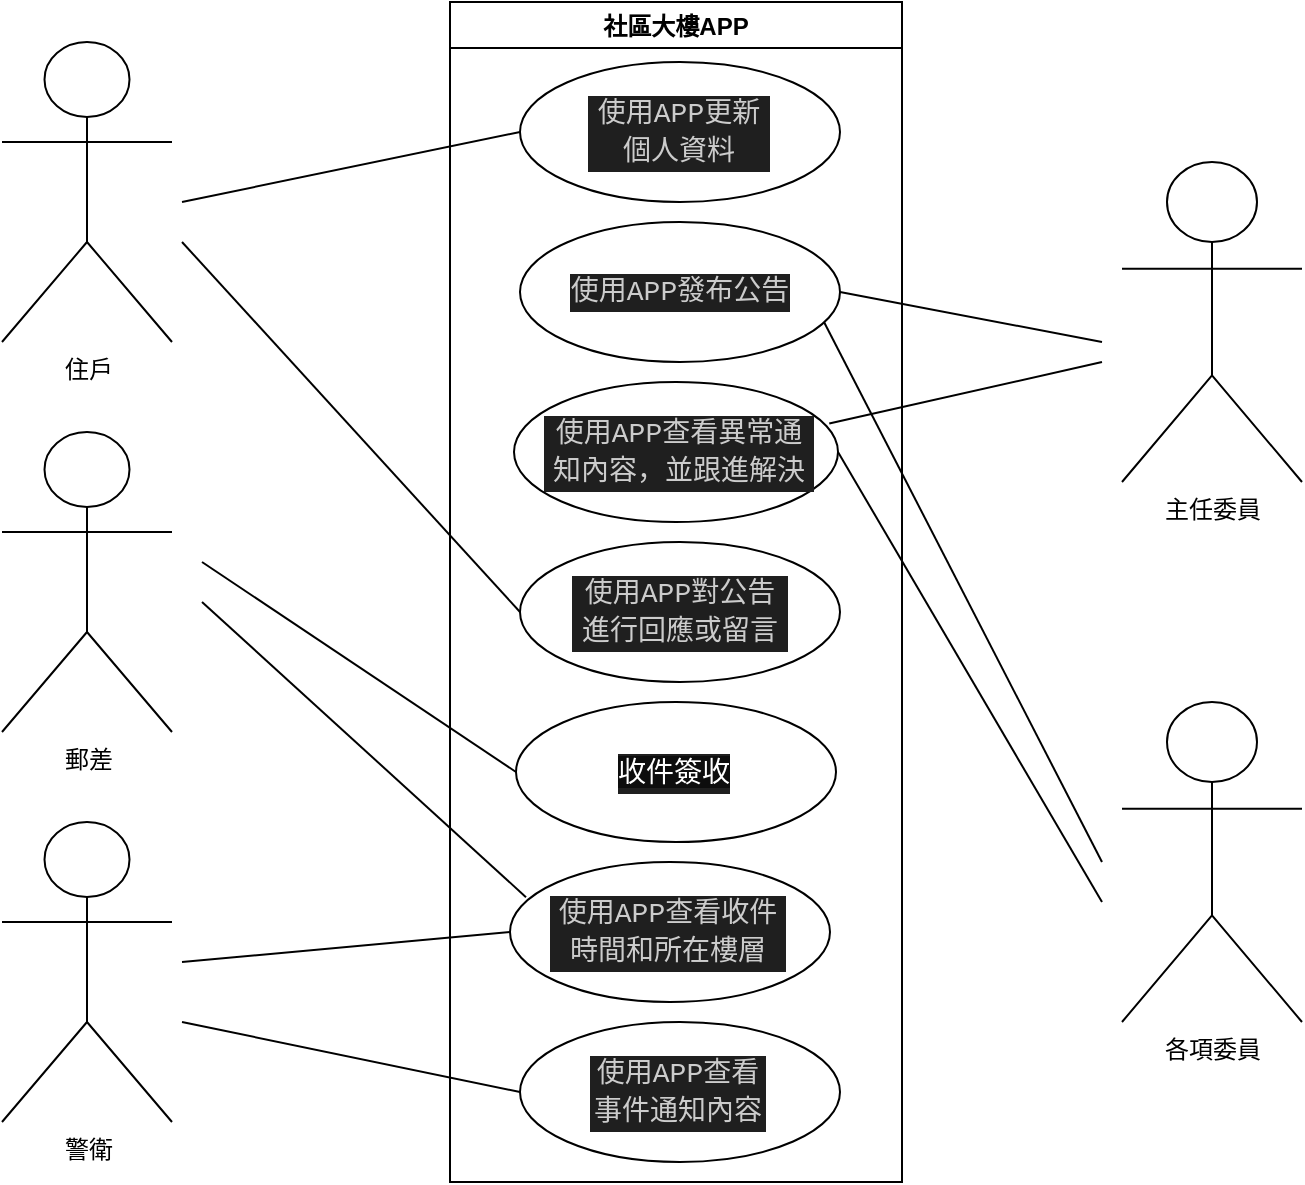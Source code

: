 <mxfile>
    <diagram id="Tj_GUjel6axOUOCsZQwP" name="第1頁">
        <mxGraphModel dx="832" dy="563" grid="1" gridSize="10" guides="1" tooltips="1" connect="1" arrows="1" fold="1" page="1" pageScale="1" pageWidth="827" pageHeight="1169" math="0" shadow="0">
            <root>
                <mxCell id="0"/>
                <mxCell id="1" parent="0"/>
                <mxCell id="2" value="社區大樓APP" style="swimlane;" vertex="1" parent="1">
                    <mxGeometry x="304" y="10" width="226" height="590" as="geometry"/>
                </mxCell>
                <mxCell id="46" value="" style="group" vertex="1" connectable="0" parent="2">
                    <mxGeometry x="35" y="30" width="160" height="70" as="geometry"/>
                </mxCell>
                <mxCell id="18" value="" style="ellipse;whiteSpace=wrap;html=1;" vertex="1" parent="46">
                    <mxGeometry width="160" height="70" as="geometry"/>
                </mxCell>
                <mxCell id="25" value="&lt;div style=&quot;color: rgb(204, 204, 204); background-color: rgb(31, 31, 31); font-family: Consolas, &amp;quot;Courier New&amp;quot;, monospace; font-size: 14px; line-height: 19px;&quot;&gt;使用APP更新個人資料&lt;/div&gt;" style="text;strokeColor=none;align=center;fillColor=none;html=1;verticalAlign=middle;whiteSpace=wrap;rounded=0;" vertex="1" parent="46">
                    <mxGeometry x="32.5" y="15" width="93" height="40" as="geometry"/>
                </mxCell>
                <mxCell id="47" value="" style="group" vertex="1" connectable="0" parent="2">
                    <mxGeometry x="35" y="110" width="160" height="70" as="geometry"/>
                </mxCell>
                <mxCell id="19" value="" style="ellipse;whiteSpace=wrap;html=1;" vertex="1" parent="47">
                    <mxGeometry width="160" height="70" as="geometry"/>
                </mxCell>
                <mxCell id="26" value="&lt;div style=&quot;color: rgb(204, 204, 204); background-color: rgb(31, 31, 31); font-family: Consolas, &amp;quot;Courier New&amp;quot;, monospace; font-size: 14px; line-height: 19px;&quot;&gt;使用APP發布公告&lt;/div&gt;" style="text;strokeColor=none;align=center;fillColor=none;html=1;verticalAlign=middle;whiteSpace=wrap;rounded=0;" vertex="1" parent="47">
                    <mxGeometry x="20" y="20" width="120" height="30" as="geometry"/>
                </mxCell>
                <mxCell id="48" value="" style="group" vertex="1" connectable="0" parent="2">
                    <mxGeometry x="35" y="270" width="160" height="70" as="geometry"/>
                </mxCell>
                <mxCell id="20" value="" style="ellipse;whiteSpace=wrap;html=1;" vertex="1" parent="48">
                    <mxGeometry width="160" height="70" as="geometry"/>
                </mxCell>
                <mxCell id="27" value="&lt;div style=&quot;color: rgb(204, 204, 204); background-color: rgb(31, 31, 31); font-family: Consolas, &amp;quot;Courier New&amp;quot;, monospace; font-size: 14px; line-height: 19px;&quot;&gt;使用APP對公告進行回應或留言&lt;/div&gt;" style="text;strokeColor=none;align=center;fillColor=none;html=1;verticalAlign=middle;whiteSpace=wrap;rounded=0;" vertex="1" parent="48">
                    <mxGeometry x="25" y="20" width="110" height="30" as="geometry"/>
                </mxCell>
                <mxCell id="51" value="" style="group" vertex="1" connectable="0" parent="2">
                    <mxGeometry x="32" y="190" width="162" height="70" as="geometry"/>
                </mxCell>
                <mxCell id="23" value="" style="ellipse;whiteSpace=wrap;html=1;" vertex="1" parent="51">
                    <mxGeometry width="162" height="70" as="geometry"/>
                </mxCell>
                <mxCell id="30" value="&lt;div style=&quot;color: rgb(204, 204, 204); background-color: rgb(31, 31, 31); font-family: Consolas, &amp;quot;Courier New&amp;quot;, monospace; font-size: 14px; line-height: 19px;&quot;&gt;使用APP查看異常通知內容，並跟進解決&lt;/div&gt;" style="text;strokeColor=none;align=center;fillColor=none;html=1;verticalAlign=middle;whiteSpace=wrap;rounded=0;" vertex="1" parent="51">
                    <mxGeometry x="13.5" y="20" width="137" height="30" as="geometry"/>
                </mxCell>
                <mxCell id="49" value="" style="group" vertex="1" connectable="0" parent="2">
                    <mxGeometry x="35" y="510" width="160" height="70" as="geometry"/>
                </mxCell>
                <mxCell id="21" value="" style="ellipse;whiteSpace=wrap;html=1;" vertex="1" parent="49">
                    <mxGeometry width="160" height="70" as="geometry"/>
                </mxCell>
                <mxCell id="28" value="&lt;div style=&quot;color: rgb(204, 204, 204); background-color: rgb(31, 31, 31); font-family: Consolas, &amp;quot;Courier New&amp;quot;, monospace; font-size: 14px; line-height: 19px;&quot;&gt;使用APP查看事件通知內容&lt;/div&gt;" style="text;strokeColor=none;align=center;fillColor=none;html=1;verticalAlign=middle;whiteSpace=wrap;rounded=0;" vertex="1" parent="49">
                    <mxGeometry x="34" y="20" width="90" height="30" as="geometry"/>
                </mxCell>
                <mxCell id="50" value="" style="group" vertex="1" connectable="0" parent="2">
                    <mxGeometry x="33" y="350" width="160" height="70" as="geometry"/>
                </mxCell>
                <mxCell id="22" value="" style="ellipse;whiteSpace=wrap;html=1;" vertex="1" parent="50">
                    <mxGeometry width="160" height="70" as="geometry"/>
                </mxCell>
                <mxCell id="29" value="&lt;div style=&quot;color: rgb(204, 204, 204); background-color: rgb(31, 31, 31); font-family: Consolas, &amp;quot;Courier New&amp;quot;, monospace; font-size: 14px; line-height: 19px;&quot;&gt;&lt;span style=&quot;color: rgb(255, 255, 255); font-family: &amp;quot;Söhne Mono&amp;quot;, Monaco, &amp;quot;Andale Mono&amp;quot;, &amp;quot;Ubuntu Mono&amp;quot;, monospace; text-align: left; background-color: rgb(13, 13, 13);&quot;&gt;收件簽收&lt;/span&gt;&lt;br&gt;&lt;/div&gt;" style="text;strokeColor=none;align=center;fillColor=none;html=1;verticalAlign=middle;whiteSpace=wrap;rounded=0;" vertex="1" parent="50">
                    <mxGeometry x="29" y="20" width="100" height="30" as="geometry"/>
                </mxCell>
                <mxCell id="44" value="" style="group" vertex="1" connectable="0" parent="2">
                    <mxGeometry x="30" y="430" width="160" height="70" as="geometry"/>
                </mxCell>
                <mxCell id="17" value="" style="ellipse;whiteSpace=wrap;html=1;" vertex="1" parent="44">
                    <mxGeometry width="160" height="70" as="geometry"/>
                </mxCell>
                <mxCell id="24" value="&lt;div style=&quot;color: rgb(204, 204, 204); background-color: rgb(31, 31, 31); font-family: Consolas, &amp;quot;Courier New&amp;quot;, monospace; font-size: 14px; line-height: 19px;&quot;&gt;使用APP查看收件時間和所在樓層&lt;/div&gt;" style="text;strokeColor=none;align=center;fillColor=none;html=1;verticalAlign=middle;whiteSpace=wrap;rounded=0;" vertex="1" parent="44">
                    <mxGeometry x="19" y="20" width="120" height="30" as="geometry"/>
                </mxCell>
                <mxCell id="3" value="住戶" style="shape=umlActor;verticalLabelPosition=bottom;verticalAlign=top;html=1;outlineConnect=0;" vertex="1" parent="1">
                    <mxGeometry x="80" y="30" width="85" height="150" as="geometry"/>
                </mxCell>
                <mxCell id="10" value="郵差" style="shape=umlActor;verticalLabelPosition=bottom;verticalAlign=top;html=1;outlineConnect=0;" vertex="1" parent="1">
                    <mxGeometry x="80" y="225" width="85" height="150" as="geometry"/>
                </mxCell>
                <mxCell id="11" value="警衛" style="shape=umlActor;verticalLabelPosition=bottom;verticalAlign=top;html=1;outlineConnect=0;" vertex="1" parent="1">
                    <mxGeometry x="80" y="420" width="85" height="150" as="geometry"/>
                </mxCell>
                <mxCell id="12" value="主任委員" style="shape=umlActor;verticalLabelPosition=bottom;verticalAlign=top;html=1;outlineConnect=0;" vertex="1" parent="1">
                    <mxGeometry x="640" y="90" width="90" height="160" as="geometry"/>
                </mxCell>
                <mxCell id="13" value="各項委員" style="shape=umlActor;verticalLabelPosition=bottom;verticalAlign=top;html=1;outlineConnect=0;" vertex="1" parent="1">
                    <mxGeometry x="640" y="360" width="90" height="160" as="geometry"/>
                </mxCell>
                <mxCell id="33" value="" style="endArrow=none;html=1;entryX=0;entryY=0.5;entryDx=0;entryDy=0;" edge="1" parent="1" target="20">
                    <mxGeometry width="50" height="50" relative="1" as="geometry">
                        <mxPoint x="170" y="130" as="sourcePoint"/>
                        <mxPoint x="262.5" y="100" as="targetPoint"/>
                    </mxGeometry>
                </mxCell>
                <mxCell id="34" value="" style="endArrow=none;html=1;exitX=1;exitY=0.5;exitDx=0;exitDy=0;" edge="1" parent="1" source="19">
                    <mxGeometry width="50" height="50" relative="1" as="geometry">
                        <mxPoint x="550" y="210" as="sourcePoint"/>
                        <mxPoint x="630" y="180" as="targetPoint"/>
                    </mxGeometry>
                </mxCell>
                <mxCell id="35" value="" style="endArrow=none;html=1;exitX=0.95;exitY=0.714;exitDx=0;exitDy=0;exitPerimeter=0;" edge="1" parent="1" source="19">
                    <mxGeometry width="50" height="50" relative="1" as="geometry">
                        <mxPoint x="508" y="245" as="sourcePoint"/>
                        <mxPoint x="630" y="440" as="targetPoint"/>
                    </mxGeometry>
                </mxCell>
                <mxCell id="36" value="" style="endArrow=none;html=1;entryX=0;entryY=0.5;entryDx=0;entryDy=0;" edge="1" parent="1" target="17">
                    <mxGeometry width="50" height="50" relative="1" as="geometry">
                        <mxPoint x="170" y="490" as="sourcePoint"/>
                        <mxPoint x="440" y="280" as="targetPoint"/>
                    </mxGeometry>
                </mxCell>
                <mxCell id="37" value="" style="endArrow=none;html=1;entryX=0.05;entryY=0.251;entryDx=0;entryDy=0;entryPerimeter=0;" edge="1" parent="1" target="17">
                    <mxGeometry width="50" height="50" relative="1" as="geometry">
                        <mxPoint x="180" y="310" as="sourcePoint"/>
                        <mxPoint x="348" y="85" as="targetPoint"/>
                    </mxGeometry>
                </mxCell>
                <mxCell id="39" value="" style="endArrow=none;html=1;exitX=0.973;exitY=0.297;exitDx=0;exitDy=0;exitPerimeter=0;" edge="1" parent="1" source="23">
                    <mxGeometry width="50" height="50" relative="1" as="geometry">
                        <mxPoint x="490" y="540" as="sourcePoint"/>
                        <mxPoint x="630" y="190" as="targetPoint"/>
                    </mxGeometry>
                </mxCell>
                <mxCell id="40" value="" style="endArrow=none;html=1;exitX=1;exitY=0.5;exitDx=0;exitDy=0;" edge="1" parent="1" source="23">
                    <mxGeometry width="50" height="50" relative="1" as="geometry">
                        <mxPoint x="500" y="550" as="sourcePoint"/>
                        <mxPoint x="630" y="460" as="targetPoint"/>
                    </mxGeometry>
                </mxCell>
                <mxCell id="41" value="" style="endArrow=none;html=1;entryX=0;entryY=0.5;entryDx=0;entryDy=0;" edge="1" parent="1" target="18">
                    <mxGeometry width="50" height="50" relative="1" as="geometry">
                        <mxPoint x="170" y="110" as="sourcePoint"/>
                        <mxPoint x="353.6" y="470.02" as="targetPoint"/>
                    </mxGeometry>
                </mxCell>
                <mxCell id="42" value="" style="endArrow=none;html=1;entryX=0;entryY=0.5;entryDx=0;entryDy=0;" edge="1" parent="1" target="21">
                    <mxGeometry width="50" height="50" relative="1" as="geometry">
                        <mxPoint x="170" y="520" as="sourcePoint"/>
                        <mxPoint x="338" y="105" as="targetPoint"/>
                    </mxGeometry>
                </mxCell>
                <mxCell id="43" value="" style="endArrow=none;html=1;entryX=0;entryY=0.5;entryDx=0;entryDy=0;" edge="1" parent="1" target="22">
                    <mxGeometry width="50" height="50" relative="1" as="geometry">
                        <mxPoint x="180" y="290" as="sourcePoint"/>
                        <mxPoint x="348" y="435" as="targetPoint"/>
                    </mxGeometry>
                </mxCell>
            </root>
        </mxGraphModel>
    </diagram>
</mxfile>